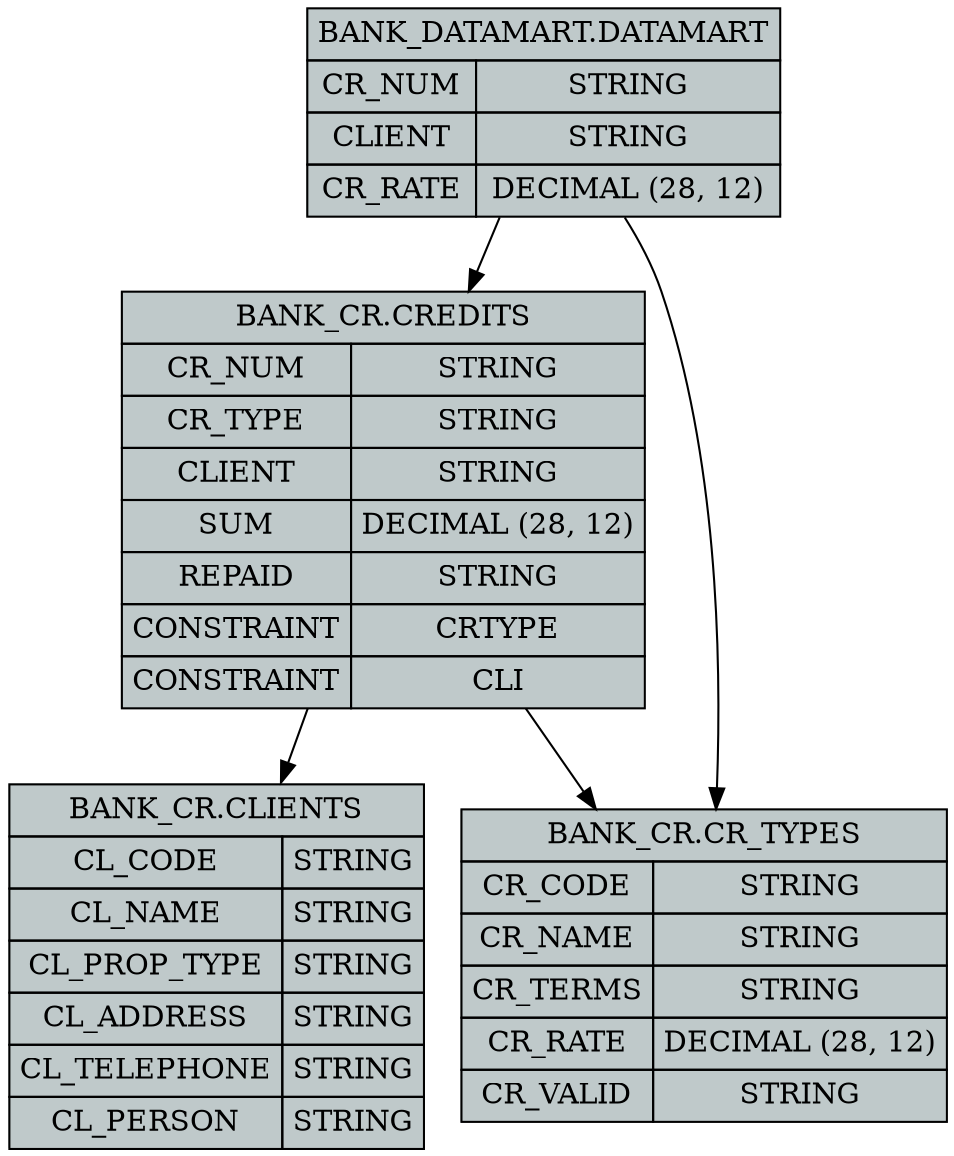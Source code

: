digraph G {
BANK_CRCLIENTS [style=filled, fillcolor="#BFC9CA", shape=none, margin=0, label=<<TABLE BORDER="0" CELLBORDER="1" CELLSPACING="0" CELLPADDING="4"><TR><TD COLSPAN="2">BANK_CR.CLIENTS</TD></TR><TR><TD>CL_CODE</TD><TD>STRING</TD></TR><TR><TD>CL_NAME</TD><TD>STRING</TD></TR><TR><TD>CL_PROP_TYPE</TD><TD>STRING</TD></TR><TR><TD>CL_ADDRESS</TD><TD>STRING</TD></TR><TR><TD>CL_TELEPHONE</TD><TD>STRING</TD></TR><TR><TD>CL_PERSON</TD><TD>STRING</TD></TR></TABLE>>];
BANK_CRCREDITS [style=filled, fillcolor="#BFC9CA", shape=none, margin=0, label=<<TABLE BORDER="0" CELLBORDER="1" CELLSPACING="0" CELLPADDING="4"><TR><TD COLSPAN="2">BANK_CR.CREDITS</TD></TR><TR><TD>CR_NUM</TD><TD>STRING</TD></TR><TR><TD>CR_TYPE</TD><TD>STRING</TD></TR><TR><TD>CLIENT</TD><TD>STRING</TD></TR><TR><TD>SUM</TD><TD>DECIMAL (28, 12)</TD></TR><TR><TD>REPAID</TD><TD>STRING</TD></TR><TR><TD>CONSTRAINT</TD><TD>CRTYPE</TD></TR><TR><TD>CONSTRAINT</TD><TD>CLI</TD></TR></TABLE>>];
BANK_CRCR_TYPES [style=filled, fillcolor="#BFC9CA", shape=none, margin=0, label=<<TABLE BORDER="0" CELLBORDER="1" CELLSPACING="0" CELLPADDING="4"><TR><TD COLSPAN="2">BANK_CR.CR_TYPES</TD></TR><TR><TD>CR_CODE</TD><TD>STRING</TD></TR><TR><TD>CR_NAME</TD><TD>STRING</TD></TR><TR><TD>CR_TERMS</TD><TD>STRING</TD></TR><TR><TD>CR_RATE</TD><TD>DECIMAL (28, 12)</TD></TR><TR><TD>CR_VALID</TD><TD>STRING</TD></TR></TABLE>>];
BANK_DATAMARTDATAMART [style=filled, fillcolor="#BFC9CA", shape=none, margin=0, label=<<TABLE BORDER="0" CELLBORDER="1" CELLSPACING="0" CELLPADDING="4"><TR><TD COLSPAN="2">BANK_DATAMART.DATAMART</TD></TR><TR><TD>CR_NUM</TD><TD>STRING</TD></TR><TR><TD>CLIENT</TD><TD>STRING</TD></TR><TR><TD>CR_RATE</TD><TD>DECIMAL (28, 12)</TD></TR></TABLE>>];
BANK_CRCREDITS->BANK_CRCR_TYPES;BANK_CRCREDITS->BANK_CRCLIENTS;BANK_DATAMARTDATAMART->BANK_CRCR_TYPES;BANK_DATAMARTDATAMART->BANK_CRCREDITS;}
